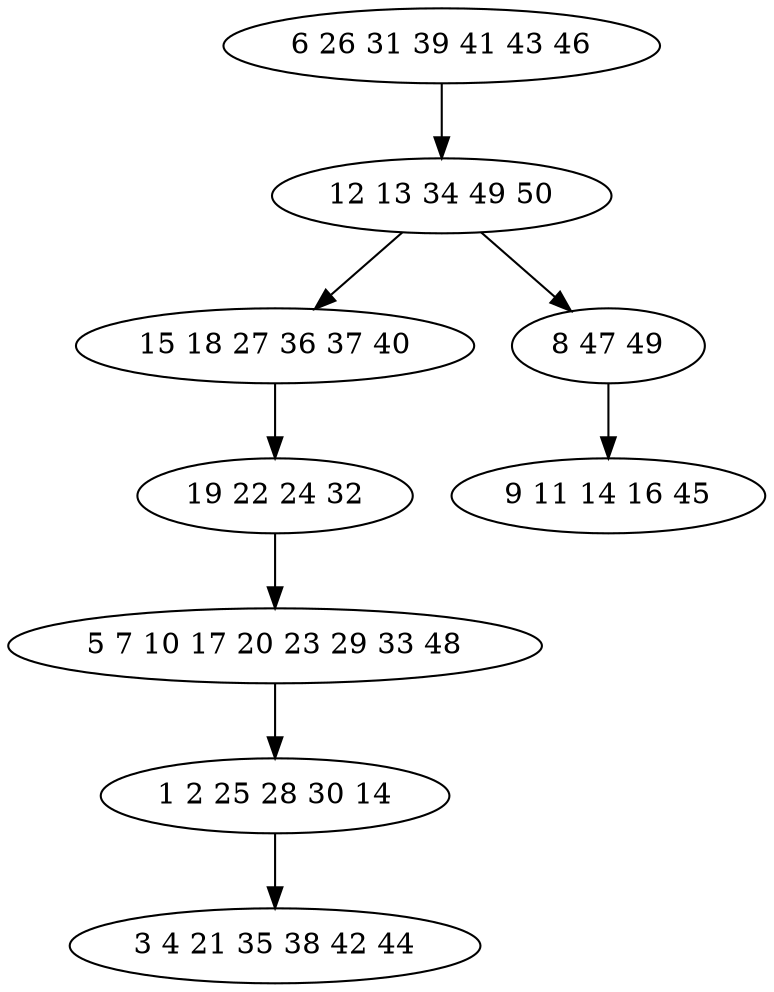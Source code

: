digraph true_tree {
	"0" -> "1"
	"1" -> "2"
	"2" -> "3"
	"1" -> "4"
	"3" -> "5"
	"4" -> "6"
	"5" -> "7"
	"7" -> "8"
	"0" [label="6 26 31 39 41 43 46"];
	"1" [label="12 13 34 49 50"];
	"2" [label="15 18 27 36 37 40"];
	"3" [label="19 22 24 32"];
	"4" [label="8 47 49"];
	"5" [label="5 7 10 17 20 23 29 33 48"];
	"6" [label="9 11 14 16 45"];
	"7" [label="1 2 25 28 30 14"];
	"8" [label="3 4 21 35 38 42 44"];
}
